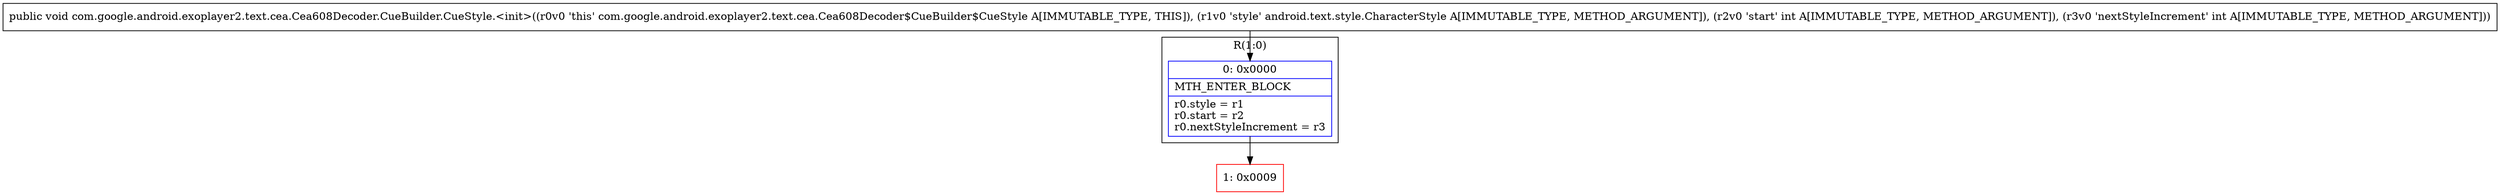 digraph "CFG forcom.google.android.exoplayer2.text.cea.Cea608Decoder.CueBuilder.CueStyle.\<init\>(Landroid\/text\/style\/CharacterStyle;II)V" {
subgraph cluster_Region_2131146436 {
label = "R(1:0)";
node [shape=record,color=blue];
Node_0 [shape=record,label="{0\:\ 0x0000|MTH_ENTER_BLOCK\l|r0.style = r1\lr0.start = r2\lr0.nextStyleIncrement = r3\l}"];
}
Node_1 [shape=record,color=red,label="{1\:\ 0x0009}"];
MethodNode[shape=record,label="{public void com.google.android.exoplayer2.text.cea.Cea608Decoder.CueBuilder.CueStyle.\<init\>((r0v0 'this' com.google.android.exoplayer2.text.cea.Cea608Decoder$CueBuilder$CueStyle A[IMMUTABLE_TYPE, THIS]), (r1v0 'style' android.text.style.CharacterStyle A[IMMUTABLE_TYPE, METHOD_ARGUMENT]), (r2v0 'start' int A[IMMUTABLE_TYPE, METHOD_ARGUMENT]), (r3v0 'nextStyleIncrement' int A[IMMUTABLE_TYPE, METHOD_ARGUMENT])) }"];
MethodNode -> Node_0;
Node_0 -> Node_1;
}

